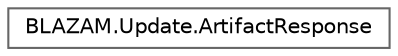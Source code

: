 digraph "Graphical Class Hierarchy"
{
 // LATEX_PDF_SIZE
  bgcolor="transparent";
  edge [fontname=Helvetica,fontsize=10,labelfontname=Helvetica,labelfontsize=10];
  node [fontname=Helvetica,fontsize=10,shape=box,height=0.2,width=0.4];
  rankdir="LR";
  Node0 [id="Node000000",label="BLAZAM.Update.ArtifactResponse",height=0.2,width=0.4,color="grey40", fillcolor="white", style="filled",URL="$class_b_l_a_z_a_m_1_1_update_1_1_artifact_response.html",tooltip=" "];
}
